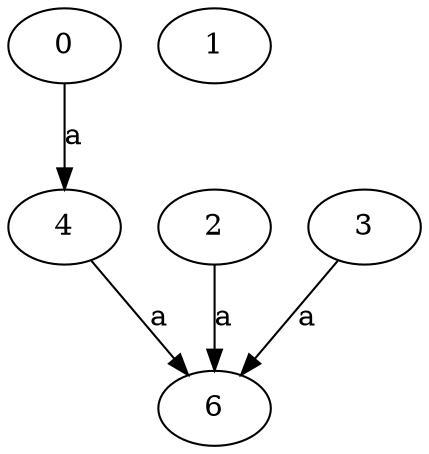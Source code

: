 strict digraph  {
0;
1;
2;
4;
6;
3;
0 -> 4  [label=a];
2 -> 6  [label=a];
4 -> 6  [label=a];
3 -> 6  [label=a];
}
